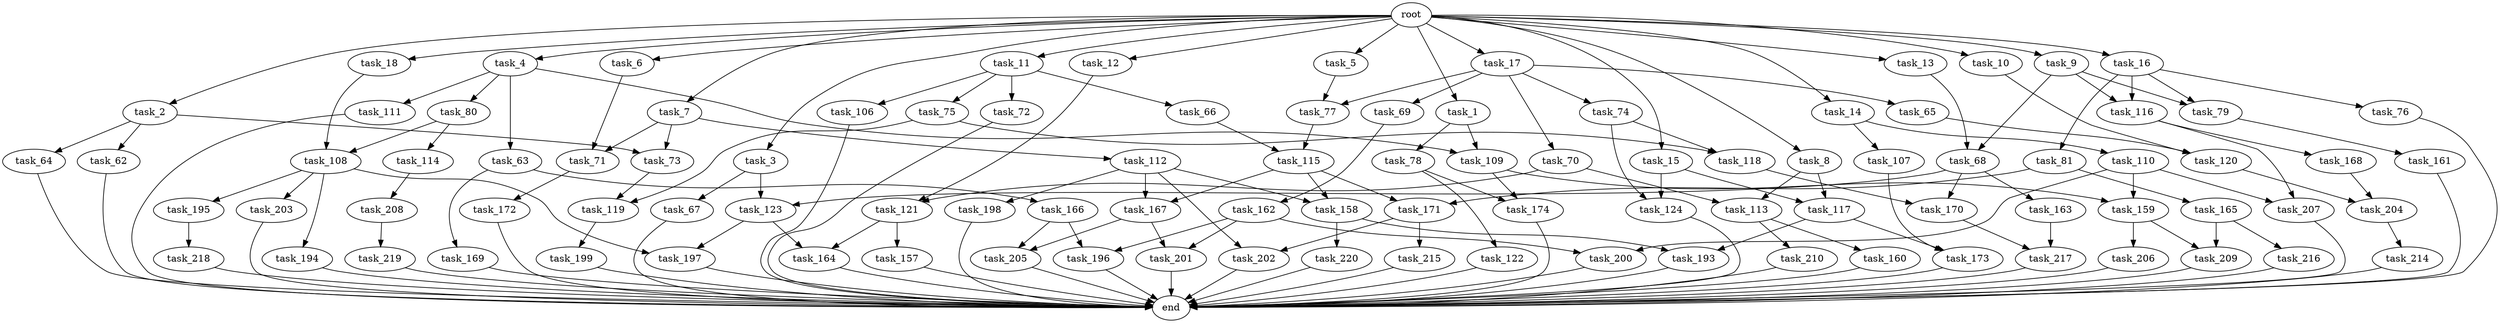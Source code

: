 digraph G {
  root [size="0.000000"];
  task_1 [size="2.048000"];
  task_2 [size="2.048000"];
  task_3 [size="2.048000"];
  task_4 [size="2.048000"];
  task_5 [size="2.048000"];
  task_6 [size="2.048000"];
  task_7 [size="2.048000"];
  task_8 [size="2.048000"];
  task_9 [size="2.048000"];
  task_10 [size="2.048000"];
  task_11 [size="2.048000"];
  task_12 [size="2.048000"];
  task_13 [size="2.048000"];
  task_14 [size="2.048000"];
  task_15 [size="2.048000"];
  task_16 [size="2.048000"];
  task_17 [size="2.048000"];
  task_18 [size="2.048000"];
  task_62 [size="1391569403.904000"];
  task_63 [size="618475290.624000"];
  task_64 [size="1391569403.904000"];
  task_65 [size="154618822.656000"];
  task_66 [size="154618822.656000"];
  task_67 [size="154618822.656000"];
  task_68 [size="584115552.256000"];
  task_69 [size="154618822.656000"];
  task_70 [size="154618822.656000"];
  task_71 [size="2783138807.808000"];
  task_72 [size="154618822.656000"];
  task_73 [size="2783138807.808000"];
  task_74 [size="154618822.656000"];
  task_75 [size="154618822.656000"];
  task_76 [size="429496729.600000"];
  task_77 [size="429496729.600000"];
  task_78 [size="618475290.624000"];
  task_79 [size="858993459.200000"];
  task_80 [size="618475290.624000"];
  task_81 [size="429496729.600000"];
  task_106 [size="154618822.656000"];
  task_107 [size="429496729.600000"];
  task_108 [size="1941325217.792000"];
  task_109 [size="1236950581.248000"];
  task_110 [size="429496729.600000"];
  task_111 [size="618475290.624000"];
  task_112 [size="1391569403.904000"];
  task_113 [size="498216206.336000"];
  task_114 [size="841813590.016000"];
  task_115 [size="1821066133.504000"];
  task_116 [size="858993459.200000"];
  task_117 [size="1460288880.640000"];
  task_118 [size="1047972020.224000"];
  task_119 [size="1047972020.224000"];
  task_120 [size="223338299.392000"];
  task_121 [size="1271310319.616000"];
  task_122 [size="274877906.944000"];
  task_123 [size="223338299.392000"];
  task_124 [size="2010044694.528000"];
  task_157 [size="1391569403.904000"];
  task_158 [size="3109556322.304000"];
  task_159 [size="1374389534.720000"];
  task_160 [size="1099511627.776000"];
  task_161 [size="618475290.624000"];
  task_162 [size="274877906.944000"];
  task_163 [size="68719476.736000"];
  task_164 [size="3109556322.304000"];
  task_165 [size="68719476.736000"];
  task_166 [size="1391569403.904000"];
  task_167 [size="3109556322.304000"];
  task_168 [size="1391569403.904000"];
  task_169 [size="1391569403.904000"];
  task_170 [size="137438953.472000"];
  task_171 [size="1460288880.640000"];
  task_172 [size="1391569403.904000"];
  task_173 [size="773094113.280000"];
  task_174 [size="549755813.888000"];
  task_193 [size="1460288880.640000"];
  task_194 [size="274877906.944000"];
  task_195 [size="274877906.944000"];
  task_196 [size="1116691496.960000"];
  task_197 [size="1992864825.344000"];
  task_198 [size="1717986918.400000"];
  task_199 [size="1391569403.904000"];
  task_200 [size="1374389534.720000"];
  task_201 [size="1374389534.720000"];
  task_202 [size="2147483648.000000"];
  task_203 [size="274877906.944000"];
  task_204 [size="1717986918.400000"];
  task_205 [size="1941325217.792000"];
  task_206 [size="1391569403.904000"];
  task_207 [size="2491081031.680000"];
  task_208 [size="841813590.016000"];
  task_209 [size="2491081031.680000"];
  task_210 [size="1099511627.776000"];
  task_214 [size="1717986918.400000"];
  task_215 [size="429496729.600000"];
  task_216 [size="1099511627.776000"];
  task_217 [size="1254130450.432000"];
  task_218 [size="841813590.016000"];
  task_219 [size="618475290.624000"];
  task_220 [size="841813590.016000"];
  end [size="0.000000"];

  root -> task_1 [size="1.000000"];
  root -> task_2 [size="1.000000"];
  root -> task_3 [size="1.000000"];
  root -> task_4 [size="1.000000"];
  root -> task_5 [size="1.000000"];
  root -> task_6 [size="1.000000"];
  root -> task_7 [size="1.000000"];
  root -> task_8 [size="1.000000"];
  root -> task_9 [size="1.000000"];
  root -> task_10 [size="1.000000"];
  root -> task_11 [size="1.000000"];
  root -> task_12 [size="1.000000"];
  root -> task_13 [size="1.000000"];
  root -> task_14 [size="1.000000"];
  root -> task_15 [size="1.000000"];
  root -> task_16 [size="1.000000"];
  root -> task_17 [size="1.000000"];
  root -> task_18 [size="1.000000"];
  task_1 -> task_78 [size="301989888.000000"];
  task_1 -> task_109 [size="301989888.000000"];
  task_2 -> task_62 [size="679477248.000000"];
  task_2 -> task_64 [size="679477248.000000"];
  task_2 -> task_73 [size="679477248.000000"];
  task_3 -> task_67 [size="75497472.000000"];
  task_3 -> task_123 [size="75497472.000000"];
  task_4 -> task_63 [size="301989888.000000"];
  task_4 -> task_80 [size="301989888.000000"];
  task_4 -> task_109 [size="301989888.000000"];
  task_4 -> task_111 [size="301989888.000000"];
  task_5 -> task_77 [size="134217728.000000"];
  task_6 -> task_71 [size="679477248.000000"];
  task_7 -> task_71 [size="679477248.000000"];
  task_7 -> task_73 [size="679477248.000000"];
  task_7 -> task_112 [size="679477248.000000"];
  task_8 -> task_113 [size="33554432.000000"];
  task_8 -> task_117 [size="33554432.000000"];
  task_9 -> task_68 [size="209715200.000000"];
  task_9 -> task_79 [size="209715200.000000"];
  task_9 -> task_116 [size="209715200.000000"];
  task_10 -> task_120 [size="33554432.000000"];
  task_11 -> task_66 [size="75497472.000000"];
  task_11 -> task_72 [size="75497472.000000"];
  task_11 -> task_75 [size="75497472.000000"];
  task_11 -> task_106 [size="75497472.000000"];
  task_12 -> task_121 [size="411041792.000000"];
  task_13 -> task_68 [size="75497472.000000"];
  task_14 -> task_107 [size="209715200.000000"];
  task_14 -> task_110 [size="209715200.000000"];
  task_15 -> task_117 [size="679477248.000000"];
  task_15 -> task_124 [size="679477248.000000"];
  task_16 -> task_76 [size="209715200.000000"];
  task_16 -> task_79 [size="209715200.000000"];
  task_16 -> task_81 [size="209715200.000000"];
  task_16 -> task_116 [size="209715200.000000"];
  task_17 -> task_65 [size="75497472.000000"];
  task_17 -> task_69 [size="75497472.000000"];
  task_17 -> task_70 [size="75497472.000000"];
  task_17 -> task_74 [size="75497472.000000"];
  task_17 -> task_77 [size="75497472.000000"];
  task_18 -> task_108 [size="536870912.000000"];
  task_62 -> end [size="1.000000"];
  task_63 -> task_166 [size="679477248.000000"];
  task_63 -> task_169 [size="679477248.000000"];
  task_64 -> end [size="1.000000"];
  task_65 -> task_120 [size="75497472.000000"];
  task_66 -> task_115 [size="209715200.000000"];
  task_67 -> end [size="1.000000"];
  task_68 -> task_123 [size="33554432.000000"];
  task_68 -> task_163 [size="33554432.000000"];
  task_68 -> task_170 [size="33554432.000000"];
  task_69 -> task_162 [size="134217728.000000"];
  task_70 -> task_113 [size="209715200.000000"];
  task_70 -> task_121 [size="209715200.000000"];
  task_71 -> task_172 [size="679477248.000000"];
  task_72 -> end [size="1.000000"];
  task_73 -> task_119 [size="301989888.000000"];
  task_74 -> task_118 [size="301989888.000000"];
  task_74 -> task_124 [size="301989888.000000"];
  task_75 -> task_118 [size="209715200.000000"];
  task_75 -> task_119 [size="209715200.000000"];
  task_76 -> end [size="1.000000"];
  task_77 -> task_115 [size="679477248.000000"];
  task_78 -> task_122 [size="134217728.000000"];
  task_78 -> task_174 [size="134217728.000000"];
  task_79 -> task_161 [size="301989888.000000"];
  task_80 -> task_108 [size="411041792.000000"];
  task_80 -> task_114 [size="411041792.000000"];
  task_81 -> task_165 [size="33554432.000000"];
  task_81 -> task_171 [size="33554432.000000"];
  task_106 -> end [size="1.000000"];
  task_107 -> task_173 [size="75497472.000000"];
  task_108 -> task_194 [size="134217728.000000"];
  task_108 -> task_195 [size="134217728.000000"];
  task_108 -> task_197 [size="134217728.000000"];
  task_108 -> task_203 [size="134217728.000000"];
  task_109 -> task_159 [size="134217728.000000"];
  task_109 -> task_174 [size="134217728.000000"];
  task_110 -> task_159 [size="536870912.000000"];
  task_110 -> task_200 [size="536870912.000000"];
  task_110 -> task_207 [size="536870912.000000"];
  task_111 -> end [size="1.000000"];
  task_112 -> task_158 [size="838860800.000000"];
  task_112 -> task_167 [size="838860800.000000"];
  task_112 -> task_198 [size="838860800.000000"];
  task_112 -> task_202 [size="838860800.000000"];
  task_113 -> task_160 [size="536870912.000000"];
  task_113 -> task_210 [size="536870912.000000"];
  task_114 -> task_208 [size="411041792.000000"];
  task_115 -> task_158 [size="679477248.000000"];
  task_115 -> task_167 [size="679477248.000000"];
  task_115 -> task_171 [size="679477248.000000"];
  task_116 -> task_168 [size="679477248.000000"];
  task_116 -> task_207 [size="679477248.000000"];
  task_117 -> task_173 [size="301989888.000000"];
  task_117 -> task_193 [size="301989888.000000"];
  task_118 -> task_170 [size="33554432.000000"];
  task_119 -> task_199 [size="679477248.000000"];
  task_120 -> task_204 [size="301989888.000000"];
  task_121 -> task_157 [size="679477248.000000"];
  task_121 -> task_164 [size="679477248.000000"];
  task_122 -> end [size="1.000000"];
  task_123 -> task_164 [size="838860800.000000"];
  task_123 -> task_197 [size="838860800.000000"];
  task_124 -> end [size="1.000000"];
  task_157 -> end [size="1.000000"];
  task_158 -> task_193 [size="411041792.000000"];
  task_158 -> task_220 [size="411041792.000000"];
  task_159 -> task_206 [size="679477248.000000"];
  task_159 -> task_209 [size="679477248.000000"];
  task_160 -> end [size="1.000000"];
  task_161 -> end [size="1.000000"];
  task_162 -> task_196 [size="134217728.000000"];
  task_162 -> task_200 [size="134217728.000000"];
  task_162 -> task_201 [size="134217728.000000"];
  task_163 -> task_217 [size="536870912.000000"];
  task_164 -> end [size="1.000000"];
  task_165 -> task_209 [size="536870912.000000"];
  task_165 -> task_216 [size="536870912.000000"];
  task_166 -> task_196 [size="411041792.000000"];
  task_166 -> task_205 [size="411041792.000000"];
  task_167 -> task_201 [size="536870912.000000"];
  task_167 -> task_205 [size="536870912.000000"];
  task_168 -> task_204 [size="536870912.000000"];
  task_169 -> end [size="1.000000"];
  task_170 -> task_217 [size="75497472.000000"];
  task_171 -> task_202 [size="209715200.000000"];
  task_171 -> task_215 [size="209715200.000000"];
  task_172 -> end [size="1.000000"];
  task_173 -> end [size="1.000000"];
  task_174 -> end [size="1.000000"];
  task_193 -> end [size="1.000000"];
  task_194 -> end [size="1.000000"];
  task_195 -> task_218 [size="411041792.000000"];
  task_196 -> end [size="1.000000"];
  task_197 -> end [size="1.000000"];
  task_198 -> end [size="1.000000"];
  task_199 -> end [size="1.000000"];
  task_200 -> end [size="1.000000"];
  task_201 -> end [size="1.000000"];
  task_202 -> end [size="1.000000"];
  task_203 -> end [size="1.000000"];
  task_204 -> task_214 [size="838860800.000000"];
  task_205 -> end [size="1.000000"];
  task_206 -> end [size="1.000000"];
  task_207 -> end [size="1.000000"];
  task_208 -> task_219 [size="301989888.000000"];
  task_209 -> end [size="1.000000"];
  task_210 -> end [size="1.000000"];
  task_214 -> end [size="1.000000"];
  task_215 -> end [size="1.000000"];
  task_216 -> end [size="1.000000"];
  task_217 -> end [size="1.000000"];
  task_218 -> end [size="1.000000"];
  task_219 -> end [size="1.000000"];
  task_220 -> end [size="1.000000"];
}
